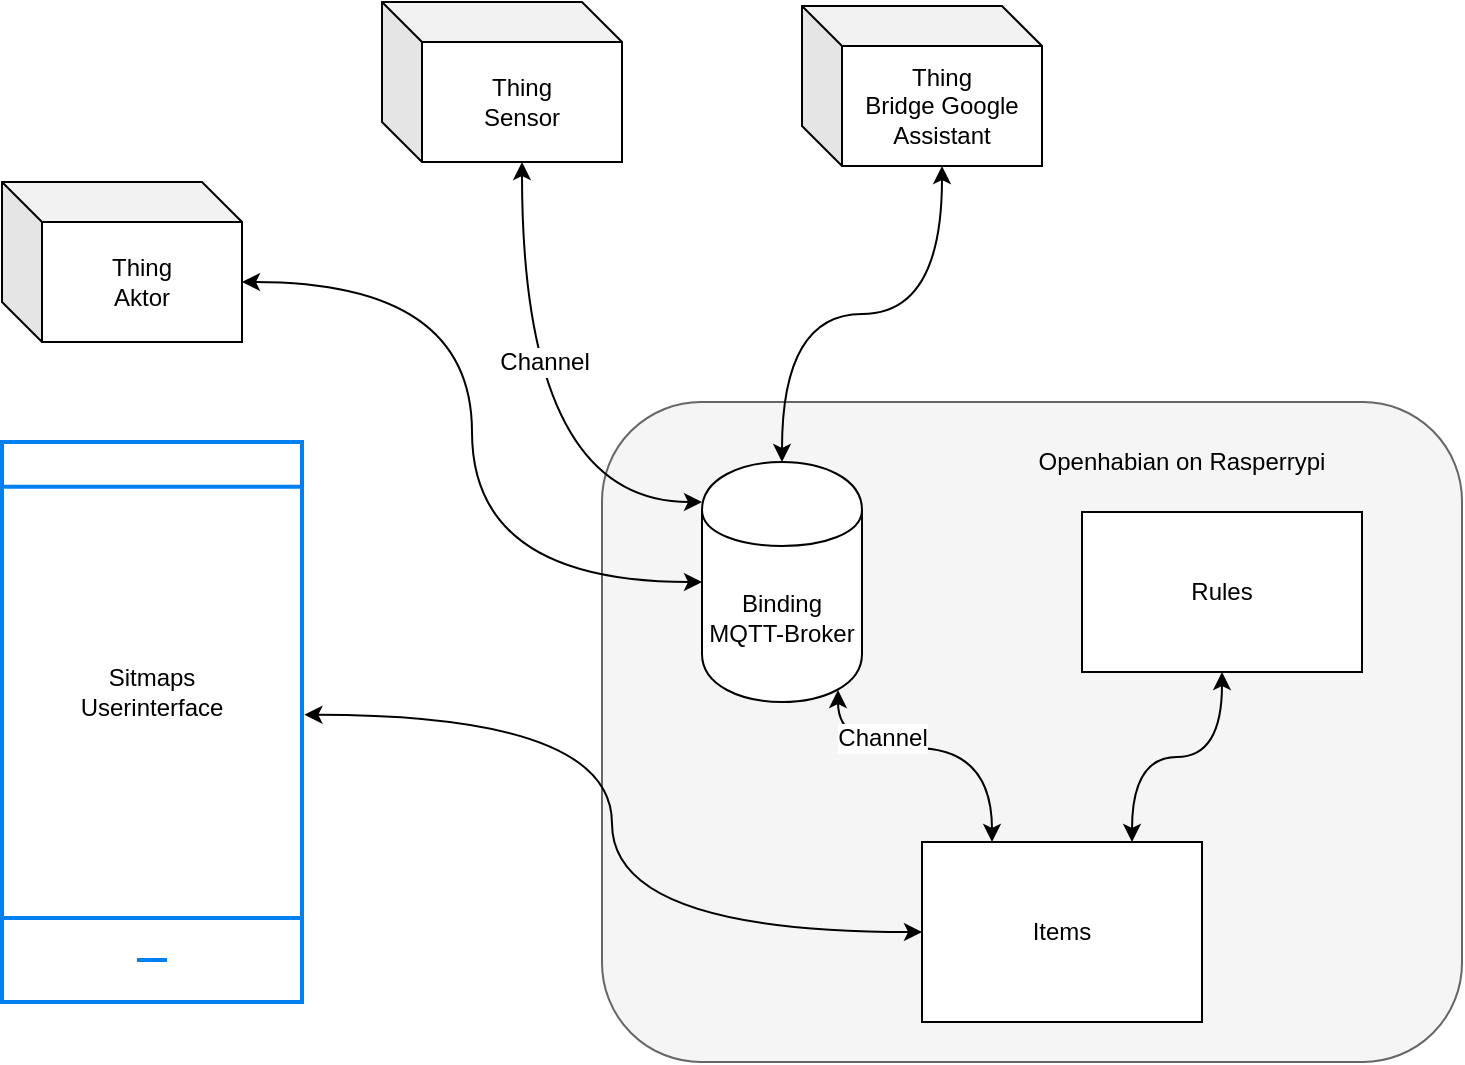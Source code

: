 <mxfile version="12.2.2" type="device" pages="1"><diagram id="bnTGA0zjdzg2UJ6I_IIy" name="Page-1"><mxGraphModel dx="1340" dy="770" grid="1" gridSize="10" guides="1" tooltips="1" connect="1" arrows="1" fold="1" page="1" pageScale="1" pageWidth="827" pageHeight="1169" math="0" shadow="0"><root><mxCell id="0"/><mxCell id="1" parent="0"/><mxCell id="-tLXrmvSMzMk3L5PD8sy-34" value="" style="html=1;verticalLabelPosition=bottom;align=center;labelBackgroundColor=#ffffff;verticalAlign=top;strokeWidth=2;strokeColor=#0080F0;fillColor=#ffffff;shadow=0;dashed=0;shape=mxgraph.ios7.icons.smartphone;" vertex="1" parent="1"><mxGeometry x="30" y="240" width="150" height="280" as="geometry"/></mxCell><mxCell id="-tLXrmvSMzMk3L5PD8sy-1" value="" style="rounded=1;whiteSpace=wrap;html=1;fillColor=#f5f5f5;strokeColor=#666666;fontColor=#333333;" vertex="1" parent="1"><mxGeometry x="330" y="220" width="430" height="330" as="geometry"/></mxCell><mxCell id="-tLXrmvSMzMk3L5PD8sy-15" style="edgeStyle=orthogonalEdgeStyle;curved=1;rounded=0;orthogonalLoop=1;jettySize=auto;html=1;exitX=0;exitY=0.167;exitDx=0;exitDy=0;exitPerimeter=0;entryX=0;entryY=0;entryDx=70;entryDy=80;entryPerimeter=0;startArrow=classic;startFill=1;" edge="1" parent="1" source="-tLXrmvSMzMk3L5PD8sy-2" target="-tLXrmvSMzMk3L5PD8sy-4"><mxGeometry relative="1" as="geometry"/></mxCell><mxCell id="-tLXrmvSMzMk3L5PD8sy-20" value="Channel" style="text;html=1;resizable=0;points=[];align=center;verticalAlign=middle;labelBackgroundColor=#ffffff;" vertex="1" connectable="0" parent="-tLXrmvSMzMk3L5PD8sy-15"><mxGeometry x="0.231" y="-11" relative="1" as="geometry"><mxPoint as="offset"/></mxGeometry></mxCell><mxCell id="-tLXrmvSMzMk3L5PD8sy-23" style="edgeStyle=orthogonalEdgeStyle;curved=1;rounded=0;orthogonalLoop=1;jettySize=auto;html=1;exitX=0.85;exitY=0.95;exitDx=0;exitDy=0;exitPerimeter=0;startArrow=classic;startFill=1;" edge="1" parent="1" source="-tLXrmvSMzMk3L5PD8sy-2"><mxGeometry relative="1" as="geometry"><mxPoint x="525" y="440" as="targetPoint"/><Array as="points"><mxPoint x="448" y="393"/><mxPoint x="525" y="393"/></Array></mxGeometry></mxCell><mxCell id="-tLXrmvSMzMk3L5PD8sy-27" value="Channel" style="text;html=1;resizable=0;points=[];align=center;verticalAlign=middle;labelBackgroundColor=#ffffff;" vertex="1" connectable="0" parent="-tLXrmvSMzMk3L5PD8sy-23"><mxGeometry x="-0.332" y="5" relative="1" as="geometry"><mxPoint as="offset"/></mxGeometry></mxCell><mxCell id="-tLXrmvSMzMk3L5PD8sy-2" value="Binding&lt;br&gt;MQTT-Broker" style="shape=cylinder;whiteSpace=wrap;html=1;boundedLbl=1;backgroundOutline=1;" vertex="1" parent="1"><mxGeometry x="380" y="250" width="80" height="120" as="geometry"/></mxCell><mxCell id="-tLXrmvSMzMk3L5PD8sy-24" style="edgeStyle=orthogonalEdgeStyle;curved=1;rounded=0;orthogonalLoop=1;jettySize=auto;html=1;exitX=0.75;exitY=0;exitDx=0;exitDy=0;entryX=0.5;entryY=1;entryDx=0;entryDy=0;startArrow=classic;startFill=1;" edge="1" parent="1" source="-tLXrmvSMzMk3L5PD8sy-3" target="-tLXrmvSMzMk3L5PD8sy-7"><mxGeometry relative="1" as="geometry"/></mxCell><mxCell id="-tLXrmvSMzMk3L5PD8sy-25" style="edgeStyle=orthogonalEdgeStyle;curved=1;rounded=0;orthogonalLoop=1;jettySize=auto;html=1;exitX=0;exitY=0.5;exitDx=0;exitDy=0;startArrow=classic;startFill=1;entryX=1.008;entryY=0.487;entryDx=0;entryDy=0;entryPerimeter=0;" edge="1" parent="1" source="-tLXrmvSMzMk3L5PD8sy-3" target="-tLXrmvSMzMk3L5PD8sy-34"><mxGeometry relative="1" as="geometry"><mxPoint x="190" y="370.116" as="targetPoint"/></mxGeometry></mxCell><mxCell id="-tLXrmvSMzMk3L5PD8sy-3" value="Items" style="rounded=0;whiteSpace=wrap;html=1;" vertex="1" parent="1"><mxGeometry x="490" y="440" width="140" height="90" as="geometry"/></mxCell><mxCell id="-tLXrmvSMzMk3L5PD8sy-4" value="Thing&lt;br&gt;Sensor" style="shape=cube;whiteSpace=wrap;html=1;boundedLbl=1;backgroundOutline=1;darkOpacity=0.05;darkOpacity2=0.1;" vertex="1" parent="1"><mxGeometry x="220" y="20" width="120" height="80" as="geometry"/></mxCell><mxCell id="-tLXrmvSMzMk3L5PD8sy-16" style="edgeStyle=orthogonalEdgeStyle;curved=1;rounded=0;orthogonalLoop=1;jettySize=auto;html=1;exitX=0;exitY=0;exitDx=120;exitDy=50;exitPerimeter=0;entryX=0;entryY=0.5;entryDx=0;entryDy=0;startArrow=classic;startFill=1;" edge="1" parent="1" source="-tLXrmvSMzMk3L5PD8sy-5" target="-tLXrmvSMzMk3L5PD8sy-2"><mxGeometry relative="1" as="geometry"/></mxCell><mxCell id="-tLXrmvSMzMk3L5PD8sy-5" value="Thing&lt;br&gt;Aktor" style="shape=cube;whiteSpace=wrap;html=1;boundedLbl=1;backgroundOutline=1;darkOpacity=0.05;darkOpacity2=0.1;" vertex="1" parent="1"><mxGeometry x="30" y="110" width="120" height="80" as="geometry"/></mxCell><mxCell id="-tLXrmvSMzMk3L5PD8sy-7" value="Rules" style="rounded=0;whiteSpace=wrap;html=1;" vertex="1" parent="1"><mxGeometry x="570" y="275" width="140" height="80" as="geometry"/></mxCell><mxCell id="-tLXrmvSMzMk3L5PD8sy-9" value="Sitmaps&lt;br&gt;Userinterface" style="text;html=1;strokeColor=none;fillColor=none;align=center;verticalAlign=middle;whiteSpace=wrap;rounded=0;" vertex="1" parent="1"><mxGeometry x="80" y="350" width="50" height="30" as="geometry"/></mxCell><mxCell id="-tLXrmvSMzMk3L5PD8sy-14" style="edgeStyle=orthogonalEdgeStyle;rounded=0;orthogonalLoop=1;jettySize=auto;html=1;exitX=0;exitY=0;exitDx=70;exitDy=80;exitPerimeter=0;curved=1;startArrow=classic;startFill=1;" edge="1" parent="1" source="-tLXrmvSMzMk3L5PD8sy-12" target="-tLXrmvSMzMk3L5PD8sy-2"><mxGeometry relative="1" as="geometry"/></mxCell><mxCell id="-tLXrmvSMzMk3L5PD8sy-12" value="Thing&lt;br&gt;Bridge Google Assistant" style="shape=cube;whiteSpace=wrap;html=1;boundedLbl=1;backgroundOutline=1;darkOpacity=0.05;darkOpacity2=0.1;" vertex="1" parent="1"><mxGeometry x="430" y="22" width="120" height="80" as="geometry"/></mxCell><mxCell id="-tLXrmvSMzMk3L5PD8sy-29" value="Openhabian on Rasperrypi" style="text;html=1;strokeColor=none;fillColor=none;align=center;verticalAlign=middle;whiteSpace=wrap;rounded=0;" vertex="1" parent="1"><mxGeometry x="535" y="240" width="170" height="20" as="geometry"/></mxCell></root></mxGraphModel></diagram></mxfile>